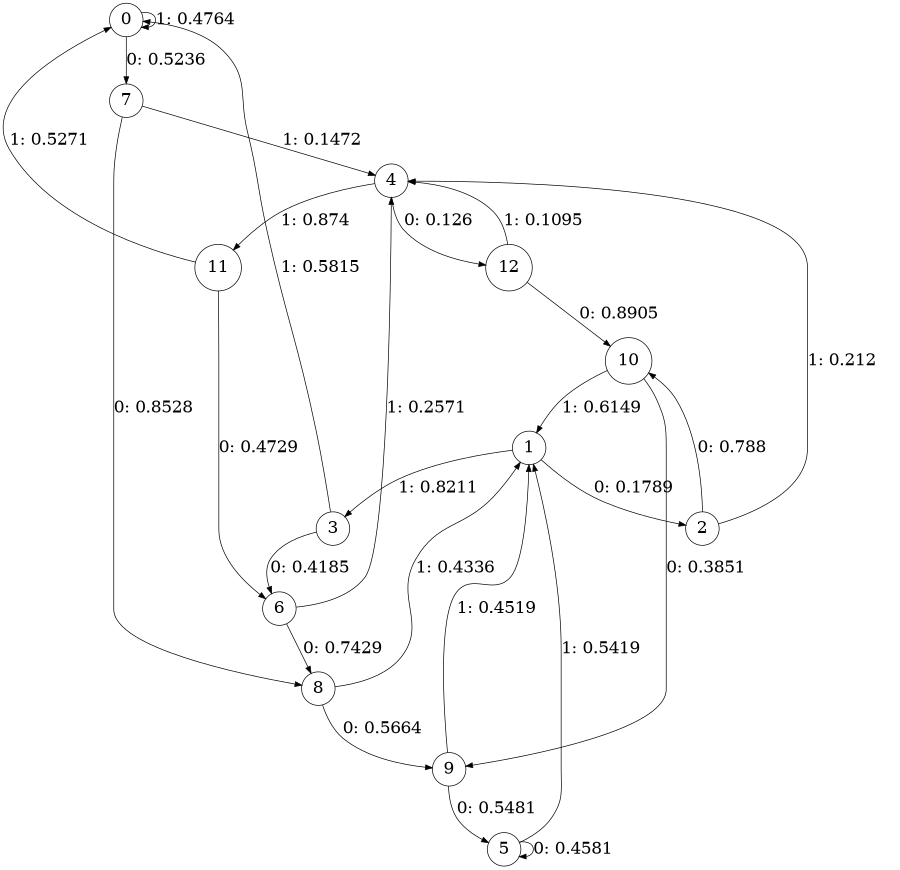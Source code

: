 digraph "ch2faceL4" {
size = "6,8.5";
ratio = "fill";
node [shape = circle];
node [fontsize = 24];
edge [fontsize = 24];
0 -> 7 [label = "0: 0.5236   "];
0 -> 0 [label = "1: 0.4764   "];
1 -> 2 [label = "0: 0.1789   "];
1 -> 3 [label = "1: 0.8211   "];
2 -> 10 [label = "0: 0.788    "];
2 -> 4 [label = "1: 0.212    "];
3 -> 6 [label = "0: 0.4185   "];
3 -> 0 [label = "1: 0.5815   "];
4 -> 12 [label = "0: 0.126    "];
4 -> 11 [label = "1: 0.874    "];
5 -> 5 [label = "0: 0.4581   "];
5 -> 1 [label = "1: 0.5419   "];
6 -> 8 [label = "0: 0.7429   "];
6 -> 4 [label = "1: 0.2571   "];
7 -> 8 [label = "0: 0.8528   "];
7 -> 4 [label = "1: 0.1472   "];
8 -> 9 [label = "0: 0.5664   "];
8 -> 1 [label = "1: 0.4336   "];
9 -> 5 [label = "0: 0.5481   "];
9 -> 1 [label = "1: 0.4519   "];
10 -> 9 [label = "0: 0.3851   "];
10 -> 1 [label = "1: 0.6149   "];
11 -> 6 [label = "0: 0.4729   "];
11 -> 0 [label = "1: 0.5271   "];
12 -> 10 [label = "0: 0.8905   "];
12 -> 4 [label = "1: 0.1095   "];
}